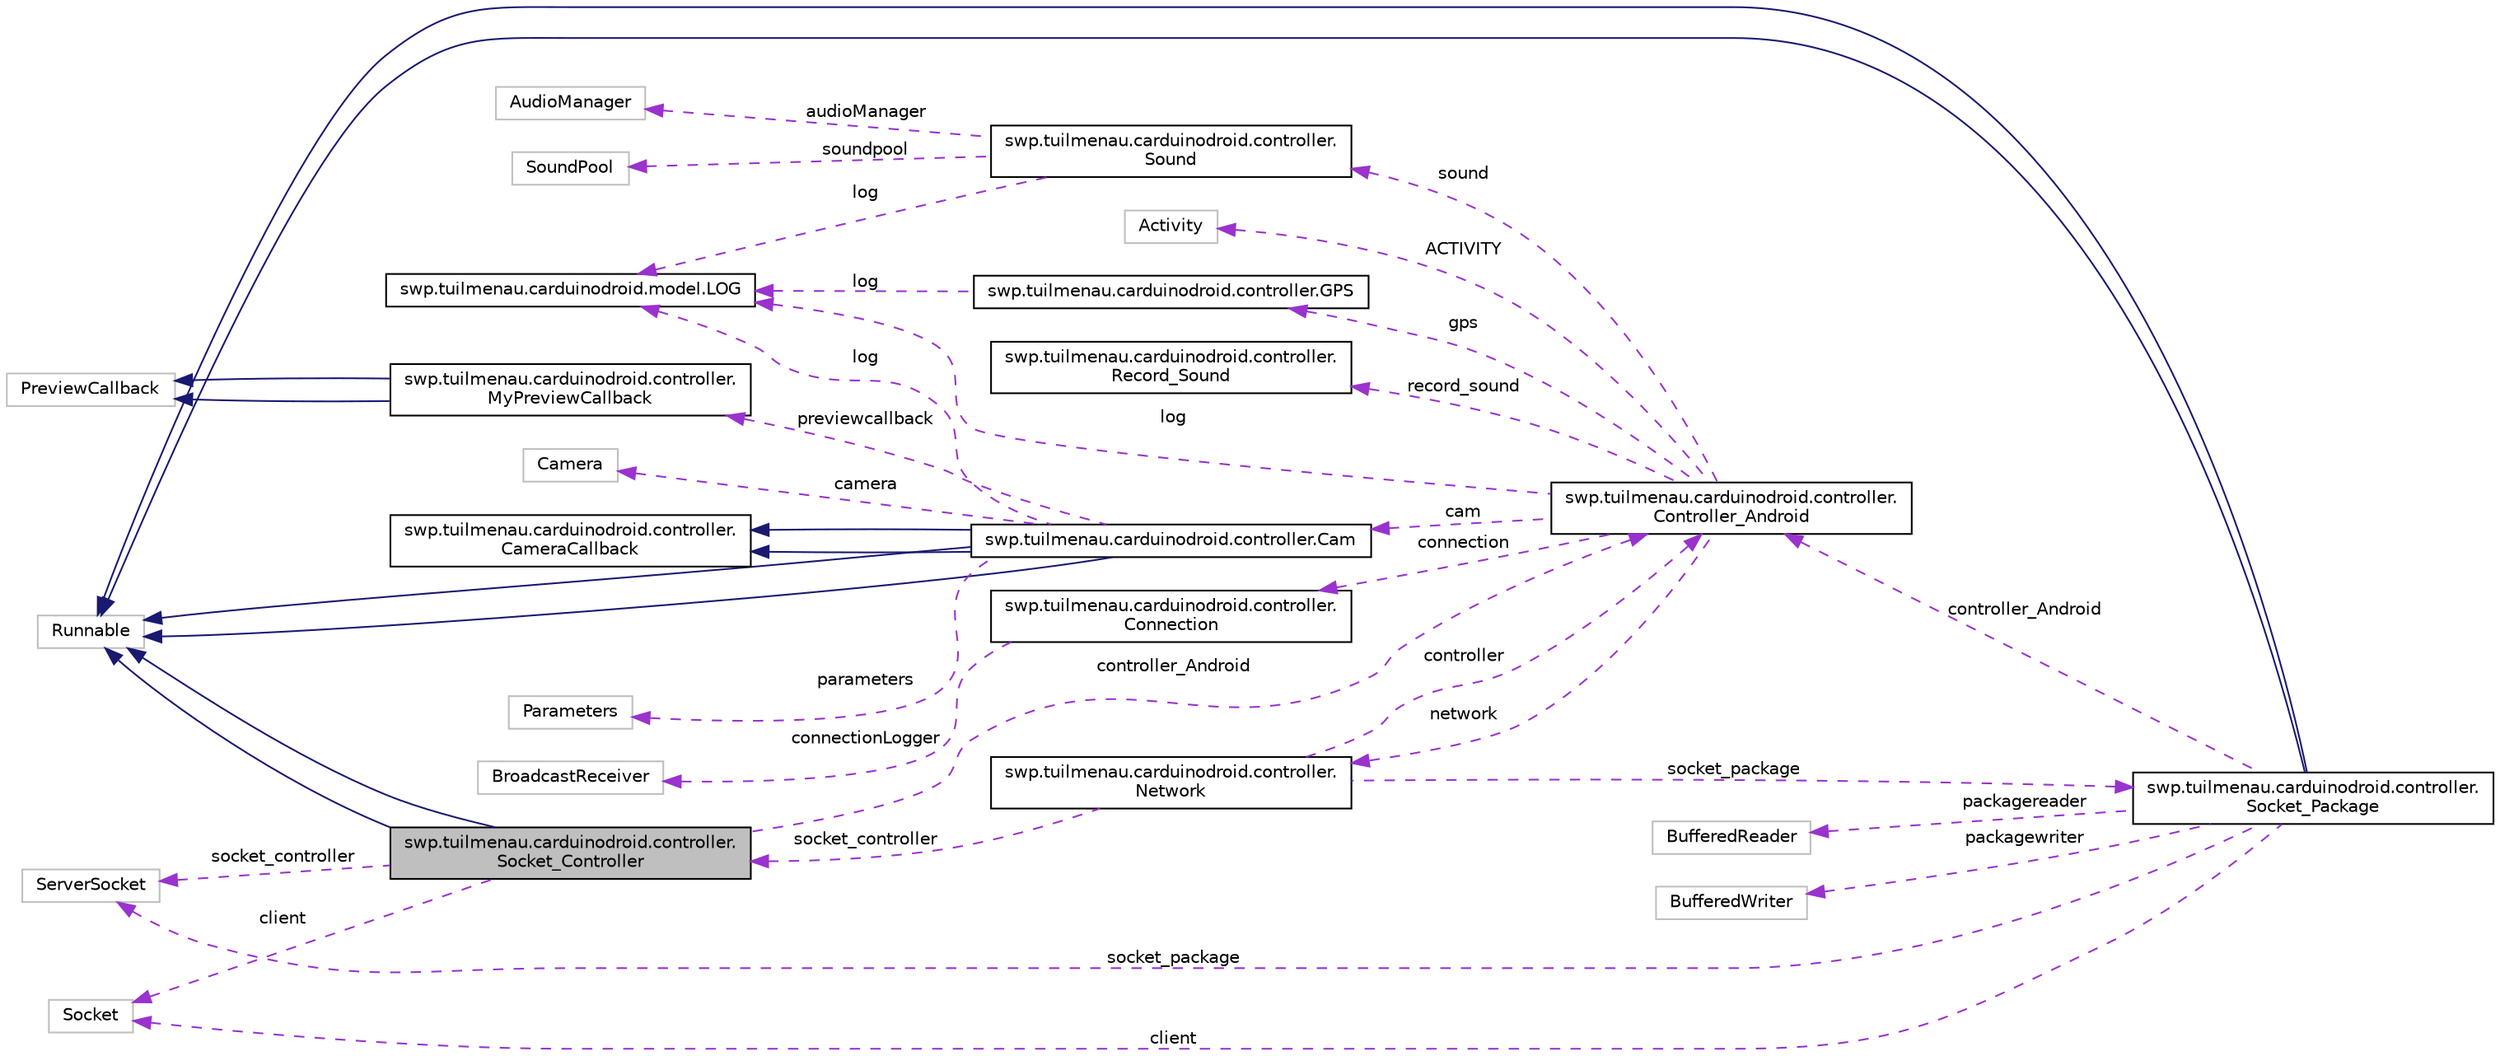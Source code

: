 digraph "swp.tuilmenau.carduinodroid.controller.Socket_Controller"
{
  edge [fontname="Helvetica",fontsize="10",labelfontname="Helvetica",labelfontsize="10"];
  node [fontname="Helvetica",fontsize="10",shape=record];
  rankdir="LR";
  Node1 [label="swp.tuilmenau.carduinodroid.controller.\lSocket_Controller",height=0.2,width=0.4,color="black", fillcolor="grey75", style="filled", fontcolor="black"];
  Node2 -> Node1 [dir="back",color="midnightblue",fontsize="10",style="solid",fontname="Helvetica"];
  Node2 [label="Runnable",height=0.2,width=0.4,color="grey75", fillcolor="white", style="filled"];
  Node2 -> Node1 [dir="back",color="midnightblue",fontsize="10",style="solid",fontname="Helvetica"];
  Node3 -> Node1 [dir="back",color="darkorchid3",fontsize="10",style="dashed",label=" controller_Android" ,fontname="Helvetica"];
  Node3 [label="swp.tuilmenau.carduinodroid.controller.\lController_Android",height=0.2,width=0.4,color="black", fillcolor="white", style="filled",URL="$classswp_1_1tuilmenau_1_1carduinodroid_1_1controller_1_1_controller___android.html"];
  Node4 -> Node3 [dir="back",color="darkorchid3",fontsize="10",style="dashed",label=" log" ,fontname="Helvetica"];
  Node4 [label="swp.tuilmenau.carduinodroid.model.LOG",height=0.2,width=0.4,color="black", fillcolor="white", style="filled",URL="$classswp_1_1tuilmenau_1_1carduinodroid_1_1model_1_1_l_o_g.html"];
  Node5 -> Node3 [dir="back",color="darkorchid3",fontsize="10",style="dashed",label=" ACTIVITY" ,fontname="Helvetica"];
  Node5 [label="Activity",height=0.2,width=0.4,color="grey75", fillcolor="white", style="filled"];
  Node6 -> Node3 [dir="back",color="darkorchid3",fontsize="10",style="dashed",label=" network" ,fontname="Helvetica"];
  Node6 [label="swp.tuilmenau.carduinodroid.controller.\lNetwork",height=0.2,width=0.4,color="black", fillcolor="white", style="filled",URL="$classswp_1_1tuilmenau_1_1carduinodroid_1_1controller_1_1_network.html"];
  Node3 -> Node6 [dir="back",color="darkorchid3",fontsize="10",style="dashed",label=" controller" ,fontname="Helvetica"];
  Node7 -> Node6 [dir="back",color="darkorchid3",fontsize="10",style="dashed",label=" socket_package" ,fontname="Helvetica"];
  Node7 [label="swp.tuilmenau.carduinodroid.controller.\lSocket_Package",height=0.2,width=0.4,color="black", fillcolor="white", style="filled",URL="$classswp_1_1tuilmenau_1_1carduinodroid_1_1controller_1_1_socket___package.html"];
  Node2 -> Node7 [dir="back",color="midnightblue",fontsize="10",style="solid",fontname="Helvetica"];
  Node2 -> Node7 [dir="back",color="midnightblue",fontsize="10",style="solid",fontname="Helvetica"];
  Node8 -> Node7 [dir="back",color="darkorchid3",fontsize="10",style="dashed",label=" packagereader" ,fontname="Helvetica"];
  Node8 [label="BufferedReader",height=0.2,width=0.4,color="grey75", fillcolor="white", style="filled"];
  Node3 -> Node7 [dir="back",color="darkorchid3",fontsize="10",style="dashed",label=" controller_Android" ,fontname="Helvetica"];
  Node9 -> Node7 [dir="back",color="darkorchid3",fontsize="10",style="dashed",label=" packagewriter" ,fontname="Helvetica"];
  Node9 [label="BufferedWriter",height=0.2,width=0.4,color="grey75", fillcolor="white", style="filled"];
  Node10 -> Node7 [dir="back",color="darkorchid3",fontsize="10",style="dashed",label=" socket_package" ,fontname="Helvetica"];
  Node10 [label="ServerSocket",height=0.2,width=0.4,color="grey75", fillcolor="white", style="filled"];
  Node11 -> Node7 [dir="back",color="darkorchid3",fontsize="10",style="dashed",label=" client" ,fontname="Helvetica"];
  Node11 [label="Socket",height=0.2,width=0.4,color="grey75", fillcolor="white", style="filled"];
  Node1 -> Node6 [dir="back",color="darkorchid3",fontsize="10",style="dashed",label=" socket_controller" ,fontname="Helvetica"];
  Node12 -> Node3 [dir="back",color="darkorchid3",fontsize="10",style="dashed",label=" record_sound" ,fontname="Helvetica"];
  Node12 [label="swp.tuilmenau.carduinodroid.controller.\lRecord_Sound",height=0.2,width=0.4,color="black", fillcolor="white", style="filled",URL="$classswp_1_1tuilmenau_1_1carduinodroid_1_1controller_1_1_record___sound.html"];
  Node13 -> Node3 [dir="back",color="darkorchid3",fontsize="10",style="dashed",label=" gps" ,fontname="Helvetica"];
  Node13 [label="swp.tuilmenau.carduinodroid.controller.GPS",height=0.2,width=0.4,color="black", fillcolor="white", style="filled",URL="$classswp_1_1tuilmenau_1_1carduinodroid_1_1controller_1_1_g_p_s.html"];
  Node4 -> Node13 [dir="back",color="darkorchid3",fontsize="10",style="dashed",label=" log" ,fontname="Helvetica"];
  Node14 -> Node3 [dir="back",color="darkorchid3",fontsize="10",style="dashed",label=" cam" ,fontname="Helvetica"];
  Node14 [label="swp.tuilmenau.carduinodroid.controller.Cam",height=0.2,width=0.4,color="black", fillcolor="white", style="filled",URL="$classswp_1_1tuilmenau_1_1carduinodroid_1_1controller_1_1_cam.html"];
  Node15 -> Node14 [dir="back",color="midnightblue",fontsize="10",style="solid",fontname="Helvetica"];
  Node15 [label="swp.tuilmenau.carduinodroid.controller.\lCameraCallback",height=0.2,width=0.4,color="black", fillcolor="white", style="filled",URL="$interfaceswp_1_1tuilmenau_1_1carduinodroid_1_1controller_1_1_camera_callback.html"];
  Node2 -> Node14 [dir="back",color="midnightblue",fontsize="10",style="solid",fontname="Helvetica"];
  Node15 -> Node14 [dir="back",color="midnightblue",fontsize="10",style="solid",fontname="Helvetica"];
  Node2 -> Node14 [dir="back",color="midnightblue",fontsize="10",style="solid",fontname="Helvetica"];
  Node4 -> Node14 [dir="back",color="darkorchid3",fontsize="10",style="dashed",label=" log" ,fontname="Helvetica"];
  Node16 -> Node14 [dir="back",color="darkorchid3",fontsize="10",style="dashed",label=" parameters" ,fontname="Helvetica"];
  Node16 [label="Parameters",height=0.2,width=0.4,color="grey75", fillcolor="white", style="filled"];
  Node17 -> Node14 [dir="back",color="darkorchid3",fontsize="10",style="dashed",label=" camera" ,fontname="Helvetica"];
  Node17 [label="Camera",height=0.2,width=0.4,color="grey75", fillcolor="white", style="filled"];
  Node18 -> Node14 [dir="back",color="darkorchid3",fontsize="10",style="dashed",label=" previewcallback" ,fontname="Helvetica"];
  Node18 [label="swp.tuilmenau.carduinodroid.controller.\lMyPreviewCallback",height=0.2,width=0.4,color="black", fillcolor="white", style="filled",URL="$classswp_1_1tuilmenau_1_1carduinodroid_1_1controller_1_1_my_preview_callback.html"];
  Node19 -> Node18 [dir="back",color="midnightblue",fontsize="10",style="solid",fontname="Helvetica"];
  Node19 [label="PreviewCallback",height=0.2,width=0.4,color="grey75", fillcolor="white", style="filled"];
  Node19 -> Node18 [dir="back",color="midnightblue",fontsize="10",style="solid",fontname="Helvetica"];
  Node20 -> Node3 [dir="back",color="darkorchid3",fontsize="10",style="dashed",label=" sound" ,fontname="Helvetica"];
  Node20 [label="swp.tuilmenau.carduinodroid.controller.\lSound",height=0.2,width=0.4,color="black", fillcolor="white", style="filled",URL="$classswp_1_1tuilmenau_1_1carduinodroid_1_1controller_1_1_sound.html"];
  Node4 -> Node20 [dir="back",color="darkorchid3",fontsize="10",style="dashed",label=" log" ,fontname="Helvetica"];
  Node21 -> Node20 [dir="back",color="darkorchid3",fontsize="10",style="dashed",label=" audioManager" ,fontname="Helvetica"];
  Node21 [label="AudioManager",height=0.2,width=0.4,color="grey75", fillcolor="white", style="filled"];
  Node22 -> Node20 [dir="back",color="darkorchid3",fontsize="10",style="dashed",label=" soundpool" ,fontname="Helvetica"];
  Node22 [label="SoundPool",height=0.2,width=0.4,color="grey75", fillcolor="white", style="filled"];
  Node23 -> Node3 [dir="back",color="darkorchid3",fontsize="10",style="dashed",label=" connection" ,fontname="Helvetica"];
  Node23 [label="swp.tuilmenau.carduinodroid.controller.\lConnection",height=0.2,width=0.4,color="black", fillcolor="white", style="filled",URL="$classswp_1_1tuilmenau_1_1carduinodroid_1_1controller_1_1_connection.html"];
  Node24 -> Node23 [dir="back",color="darkorchid3",fontsize="10",style="dashed",label=" connectionLogger" ,fontname="Helvetica"];
  Node24 [label="BroadcastReceiver",height=0.2,width=0.4,color="grey75", fillcolor="white", style="filled"];
  Node10 -> Node1 [dir="back",color="darkorchid3",fontsize="10",style="dashed",label=" socket_controller" ,fontname="Helvetica"];
  Node11 -> Node1 [dir="back",color="darkorchid3",fontsize="10",style="dashed",label=" client" ,fontname="Helvetica"];
}
